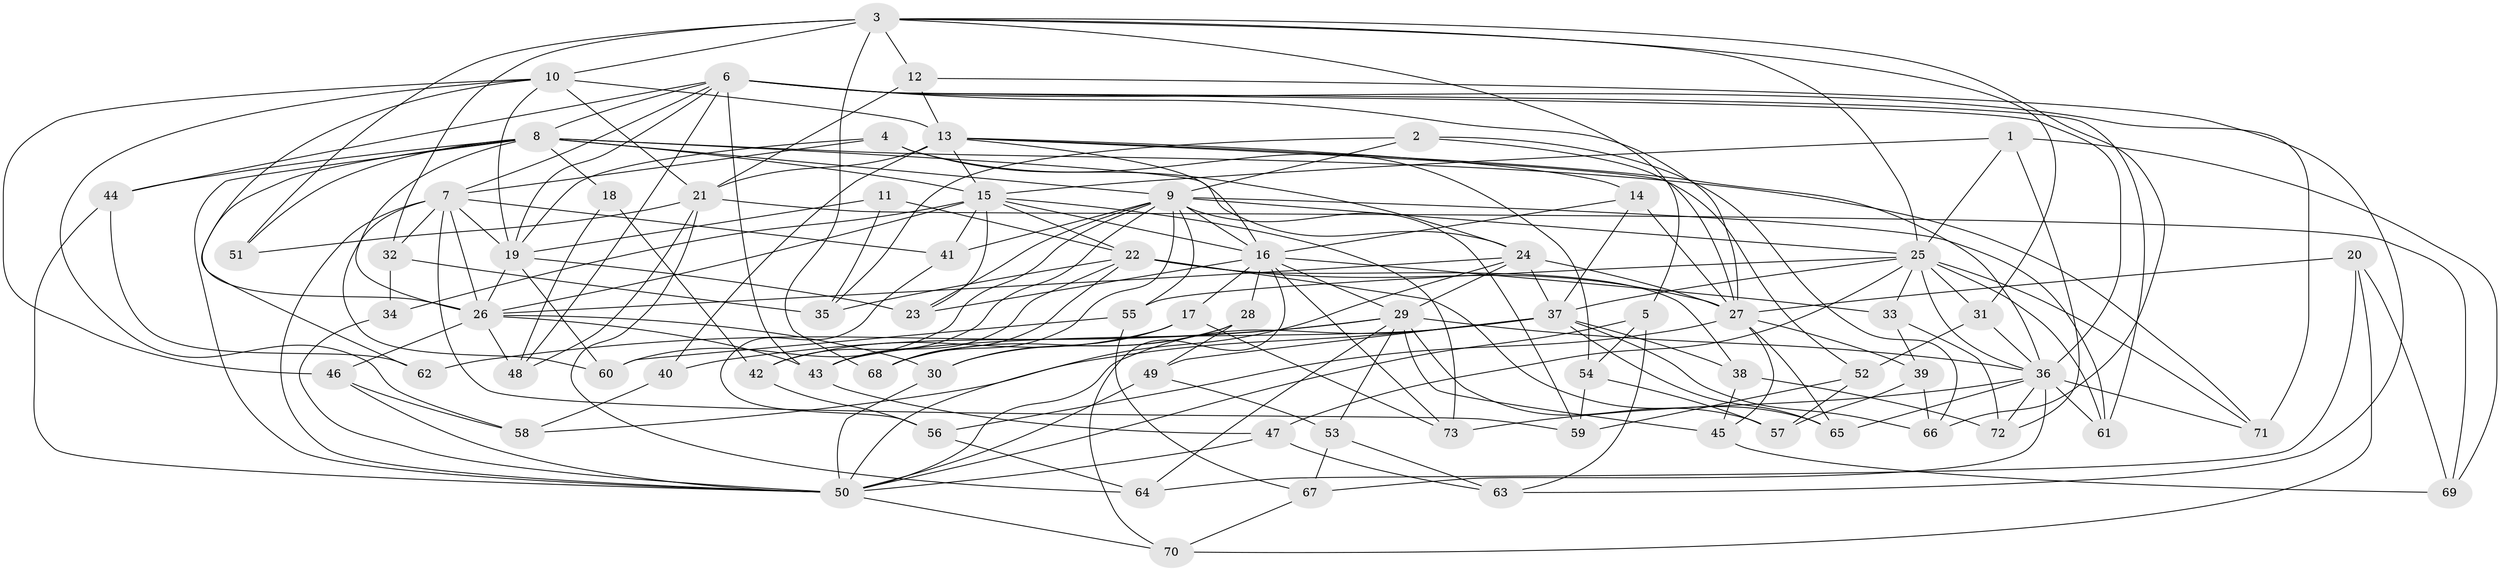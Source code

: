 // original degree distribution, {4: 1.0}
// Generated by graph-tools (version 1.1) at 2025/38/03/09/25 02:38:05]
// undirected, 73 vertices, 199 edges
graph export_dot {
graph [start="1"]
  node [color=gray90,style=filled];
  1;
  2;
  3;
  4;
  5;
  6;
  7;
  8;
  9;
  10;
  11;
  12;
  13;
  14;
  15;
  16;
  17;
  18;
  19;
  20;
  21;
  22;
  23;
  24;
  25;
  26;
  27;
  28;
  29;
  30;
  31;
  32;
  33;
  34;
  35;
  36;
  37;
  38;
  39;
  40;
  41;
  42;
  43;
  44;
  45;
  46;
  47;
  48;
  49;
  50;
  51;
  52;
  53;
  54;
  55;
  56;
  57;
  58;
  59;
  60;
  61;
  62;
  63;
  64;
  65;
  66;
  67;
  68;
  69;
  70;
  71;
  72;
  73;
  1 -- 15 [weight=1.0];
  1 -- 25 [weight=1.0];
  1 -- 69 [weight=1.0];
  1 -- 72 [weight=1.0];
  2 -- 9 [weight=1.0];
  2 -- 27 [weight=1.0];
  2 -- 35 [weight=1.0];
  2 -- 66 [weight=1.0];
  3 -- 5 [weight=1.0];
  3 -- 10 [weight=1.0];
  3 -- 12 [weight=1.0];
  3 -- 25 [weight=1.0];
  3 -- 31 [weight=1.0];
  3 -- 32 [weight=1.0];
  3 -- 51 [weight=2.0];
  3 -- 66 [weight=1.0];
  3 -- 68 [weight=1.0];
  4 -- 7 [weight=1.0];
  4 -- 19 [weight=1.0];
  4 -- 24 [weight=1.0];
  4 -- 54 [weight=1.0];
  5 -- 50 [weight=1.0];
  5 -- 54 [weight=1.0];
  5 -- 63 [weight=1.0];
  6 -- 7 [weight=1.0];
  6 -- 8 [weight=1.0];
  6 -- 19 [weight=1.0];
  6 -- 27 [weight=1.0];
  6 -- 36 [weight=1.0];
  6 -- 43 [weight=1.0];
  6 -- 44 [weight=1.0];
  6 -- 48 [weight=1.0];
  6 -- 61 [weight=1.0];
  6 -- 71 [weight=1.0];
  7 -- 19 [weight=2.0];
  7 -- 26 [weight=1.0];
  7 -- 32 [weight=1.0];
  7 -- 41 [weight=1.0];
  7 -- 50 [weight=1.0];
  7 -- 59 [weight=1.0];
  7 -- 60 [weight=1.0];
  8 -- 9 [weight=1.0];
  8 -- 15 [weight=1.0];
  8 -- 18 [weight=2.0];
  8 -- 24 [weight=1.0];
  8 -- 26 [weight=1.0];
  8 -- 44 [weight=1.0];
  8 -- 50 [weight=1.0];
  8 -- 51 [weight=1.0];
  8 -- 62 [weight=1.0];
  8 -- 71 [weight=1.0];
  9 -- 16 [weight=1.0];
  9 -- 23 [weight=1.0];
  9 -- 25 [weight=1.0];
  9 -- 41 [weight=1.0];
  9 -- 42 [weight=1.0];
  9 -- 55 [weight=1.0];
  9 -- 59 [weight=1.0];
  9 -- 60 [weight=1.0];
  9 -- 61 [weight=1.0];
  9 -- 68 [weight=1.0];
  10 -- 13 [weight=1.0];
  10 -- 19 [weight=1.0];
  10 -- 21 [weight=2.0];
  10 -- 26 [weight=1.0];
  10 -- 46 [weight=1.0];
  10 -- 58 [weight=1.0];
  11 -- 19 [weight=2.0];
  11 -- 22 [weight=1.0];
  11 -- 35 [weight=1.0];
  12 -- 13 [weight=1.0];
  12 -- 21 [weight=1.0];
  12 -- 63 [weight=1.0];
  13 -- 14 [weight=1.0];
  13 -- 15 [weight=1.0];
  13 -- 16 [weight=1.0];
  13 -- 21 [weight=3.0];
  13 -- 36 [weight=1.0];
  13 -- 40 [weight=2.0];
  13 -- 52 [weight=1.0];
  14 -- 16 [weight=1.0];
  14 -- 27 [weight=1.0];
  14 -- 37 [weight=1.0];
  15 -- 16 [weight=2.0];
  15 -- 22 [weight=1.0];
  15 -- 23 [weight=1.0];
  15 -- 26 [weight=1.0];
  15 -- 34 [weight=2.0];
  15 -- 41 [weight=1.0];
  15 -- 73 [weight=1.0];
  16 -- 17 [weight=1.0];
  16 -- 23 [weight=1.0];
  16 -- 28 [weight=1.0];
  16 -- 29 [weight=1.0];
  16 -- 33 [weight=1.0];
  16 -- 70 [weight=1.0];
  16 -- 73 [weight=1.0];
  17 -- 30 [weight=1.0];
  17 -- 42 [weight=1.0];
  17 -- 73 [weight=1.0];
  18 -- 42 [weight=1.0];
  18 -- 48 [weight=1.0];
  19 -- 23 [weight=1.0];
  19 -- 26 [weight=1.0];
  19 -- 60 [weight=1.0];
  20 -- 27 [weight=1.0];
  20 -- 64 [weight=1.0];
  20 -- 69 [weight=1.0];
  20 -- 70 [weight=1.0];
  21 -- 48 [weight=1.0];
  21 -- 51 [weight=1.0];
  21 -- 64 [weight=1.0];
  21 -- 69 [weight=1.0];
  22 -- 27 [weight=2.0];
  22 -- 35 [weight=1.0];
  22 -- 38 [weight=1.0];
  22 -- 43 [weight=2.0];
  22 -- 65 [weight=1.0];
  22 -- 68 [weight=1.0];
  24 -- 26 [weight=1.0];
  24 -- 27 [weight=2.0];
  24 -- 29 [weight=1.0];
  24 -- 37 [weight=1.0];
  24 -- 50 [weight=1.0];
  25 -- 31 [weight=1.0];
  25 -- 33 [weight=1.0];
  25 -- 36 [weight=2.0];
  25 -- 37 [weight=1.0];
  25 -- 47 [weight=1.0];
  25 -- 55 [weight=1.0];
  25 -- 61 [weight=1.0];
  25 -- 71 [weight=1.0];
  26 -- 30 [weight=1.0];
  26 -- 43 [weight=1.0];
  26 -- 46 [weight=1.0];
  26 -- 48 [weight=1.0];
  27 -- 39 [weight=1.0];
  27 -- 45 [weight=1.0];
  27 -- 56 [weight=1.0];
  27 -- 65 [weight=1.0];
  28 -- 30 [weight=1.0];
  28 -- 49 [weight=1.0];
  28 -- 68 [weight=1.0];
  29 -- 36 [weight=1.0];
  29 -- 40 [weight=1.0];
  29 -- 45 [weight=1.0];
  29 -- 53 [weight=1.0];
  29 -- 57 [weight=1.0];
  29 -- 62 [weight=2.0];
  29 -- 64 [weight=1.0];
  30 -- 50 [weight=1.0];
  31 -- 36 [weight=1.0];
  31 -- 52 [weight=1.0];
  32 -- 34 [weight=1.0];
  32 -- 35 [weight=1.0];
  33 -- 39 [weight=1.0];
  33 -- 72 [weight=1.0];
  34 -- 50 [weight=1.0];
  36 -- 61 [weight=1.0];
  36 -- 65 [weight=1.0];
  36 -- 67 [weight=1.0];
  36 -- 71 [weight=1.0];
  36 -- 72 [weight=1.0];
  36 -- 73 [weight=1.0];
  37 -- 38 [weight=1.0];
  37 -- 43 [weight=1.0];
  37 -- 49 [weight=1.0];
  37 -- 50 [weight=1.0];
  37 -- 58 [weight=1.0];
  37 -- 65 [weight=1.0];
  37 -- 66 [weight=1.0];
  38 -- 45 [weight=1.0];
  38 -- 72 [weight=1.0];
  39 -- 57 [weight=1.0];
  39 -- 66 [weight=1.0];
  40 -- 58 [weight=1.0];
  41 -- 56 [weight=1.0];
  42 -- 56 [weight=1.0];
  43 -- 47 [weight=1.0];
  44 -- 50 [weight=1.0];
  44 -- 62 [weight=1.0];
  45 -- 69 [weight=1.0];
  46 -- 50 [weight=1.0];
  46 -- 58 [weight=1.0];
  47 -- 50 [weight=1.0];
  47 -- 63 [weight=1.0];
  49 -- 50 [weight=1.0];
  49 -- 53 [weight=1.0];
  50 -- 70 [weight=1.0];
  52 -- 57 [weight=1.0];
  52 -- 59 [weight=1.0];
  53 -- 63 [weight=1.0];
  53 -- 67 [weight=1.0];
  54 -- 57 [weight=1.0];
  54 -- 59 [weight=1.0];
  55 -- 60 [weight=1.0];
  55 -- 67 [weight=1.0];
  56 -- 64 [weight=1.0];
  67 -- 70 [weight=1.0];
}
